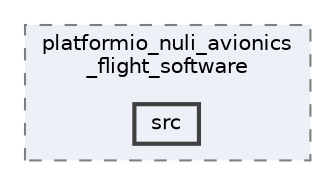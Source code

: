 digraph "nuli_avionics_flight_software/platformio_nuli_avionics_flight_software/src"
{
 // LATEX_PDF_SIZE
  bgcolor="transparent";
  edge [fontname=Helvetica,fontsize=10,labelfontname=Helvetica,labelfontsize=10];
  node [fontname=Helvetica,fontsize=10,shape=box,height=0.2,width=0.4];
  compound=true
  subgraph clusterdir_04808d6eb8296baa88bfd174850557f6 {
    graph [ bgcolor="#edf0f7", pencolor="grey50", label="platformio_nuli_avionics\l_flight_software", fontname=Helvetica,fontsize=10 style="filled,dashed", URL="dir_04808d6eb8296baa88bfd174850557f6.html",tooltip=""]
  dir_540552997814af23142a7fbd55b3e592 [label="src", fillcolor="#edf0f7", color="grey25", style="filled,bold", URL="dir_540552997814af23142a7fbd55b3e592.html",tooltip=""];
  }
}
